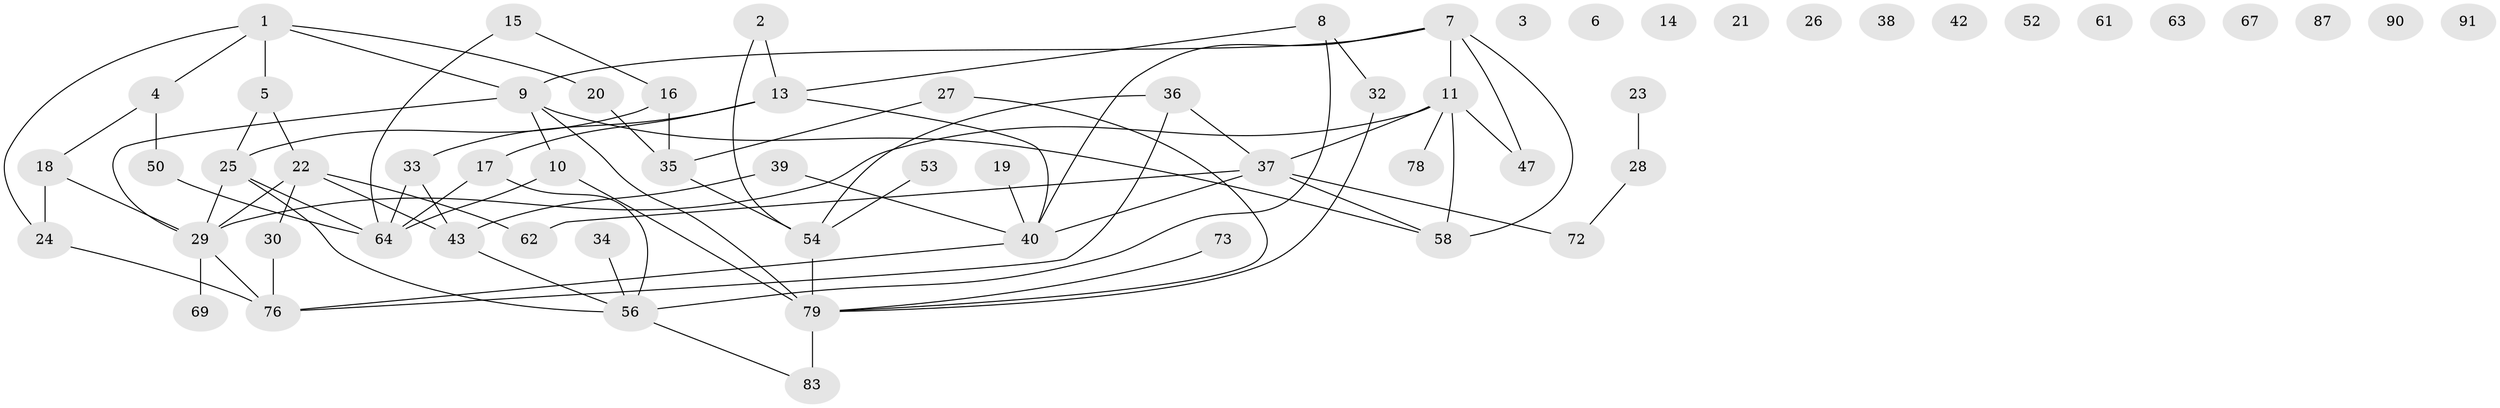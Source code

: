 // Generated by graph-tools (version 1.1) at 2025/23/03/03/25 07:23:25]
// undirected, 62 vertices, 80 edges
graph export_dot {
graph [start="1"]
  node [color=gray90,style=filled];
  1 [super="+46"];
  2 [super="+51"];
  3;
  4;
  5 [super="+89"];
  6;
  7 [super="+77"];
  8 [super="+57"];
  9 [super="+75"];
  10;
  11 [super="+12"];
  13 [super="+86"];
  14;
  15;
  16 [super="+48"];
  17 [super="+44"];
  18 [super="+84"];
  19;
  20;
  21;
  22 [super="+41"];
  23;
  24 [super="+65"];
  25 [super="+45"];
  26;
  27;
  28 [super="+31"];
  29 [super="+71"];
  30 [super="+49"];
  32;
  33;
  34;
  35 [super="+70"];
  36 [super="+80"];
  37 [super="+68"];
  38;
  39;
  40 [super="+82"];
  42;
  43 [super="+59"];
  47;
  50;
  52;
  53;
  54 [super="+55"];
  56 [super="+60"];
  58 [super="+66"];
  61;
  62;
  63;
  64 [super="+88"];
  67;
  69 [super="+74"];
  72;
  73;
  76;
  78;
  79 [super="+81"];
  83 [super="+85"];
  87;
  90;
  91;
  1 -- 5;
  1 -- 20;
  1 -- 4;
  1 -- 24;
  1 -- 9;
  2 -- 54;
  2 -- 13;
  4 -- 18;
  4 -- 50;
  5 -- 22;
  5 -- 25;
  7 -- 40;
  7 -- 47;
  7 -- 9;
  7 -- 58;
  7 -- 11;
  8 -- 32;
  8 -- 13;
  8 -- 56;
  9 -- 58;
  9 -- 10;
  9 -- 29;
  9 -- 79;
  10 -- 79;
  10 -- 64;
  11 -- 29;
  11 -- 37;
  11 -- 78;
  11 -- 47;
  11 -- 58;
  13 -- 17;
  13 -- 40;
  13 -- 33;
  15 -- 16;
  15 -- 64;
  16 -- 35;
  16 -- 25;
  17 -- 64;
  17 -- 56;
  18 -- 29;
  18 -- 24;
  19 -- 40;
  20 -- 35;
  22 -- 30 [weight=2];
  22 -- 62;
  22 -- 43;
  22 -- 29;
  23 -- 28;
  24 -- 76;
  25 -- 64;
  25 -- 29;
  25 -- 56;
  27 -- 35;
  27 -- 79;
  28 -- 72;
  29 -- 69;
  29 -- 76;
  30 -- 76;
  32 -- 79;
  33 -- 43;
  33 -- 64;
  34 -- 56;
  35 -- 54;
  36 -- 76;
  36 -- 54;
  36 -- 37;
  37 -- 58;
  37 -- 40;
  37 -- 72;
  37 -- 62;
  39 -- 40;
  39 -- 43;
  40 -- 76;
  43 -- 56;
  50 -- 64;
  53 -- 54;
  54 -- 79;
  56 -- 83;
  73 -- 79;
  79 -- 83 [weight=2];
}
